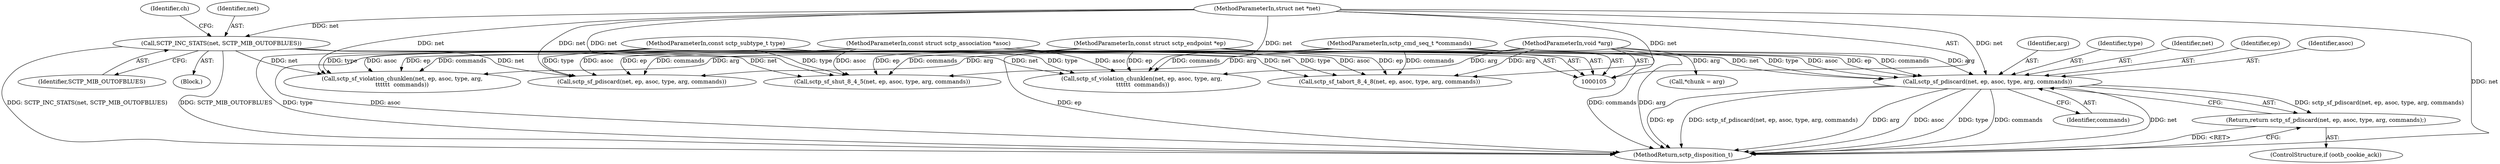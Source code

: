 digraph "0_linux_bf911e985d6bbaa328c20c3e05f4eb03de11fdd6@pointer" {
"1000260" [label="(Call,sctp_sf_pdiscard(net, ep, asoc, type, arg, commands))"];
"1000134" [label="(Call,SCTP_INC_STATS(net, SCTP_MIB_OUTOFBLUES))"];
"1000106" [label="(MethodParameterIn,struct net *net)"];
"1000107" [label="(MethodParameterIn,const struct sctp_endpoint *ep)"];
"1000108" [label="(MethodParameterIn,const struct sctp_association *asoc)"];
"1000109" [label="(MethodParameterIn,const sctp_subtype_t type)"];
"1000110" [label="(MethodParameterIn,void *arg)"];
"1000111" [label="(MethodParameterIn,sctp_cmd_seq_t *commands)"];
"1000259" [label="(Return,return sctp_sf_pdiscard(net, ep, asoc, type, arg, commands);)"];
"1000114" [label="(Call,*chunk = arg)"];
"1000265" [label="(Identifier,arg)"];
"1000134" [label="(Call,SCTP_INC_STATS(net, SCTP_MIB_OUTOFBLUES))"];
"1000264" [label="(Identifier,type)"];
"1000155" [label="(Call,sctp_sf_violation_chunklen(net, ep, asoc, type, arg,\n \t\t\t\t\t\t  commands))"];
"1000257" [label="(ControlStructure,if (ootb_cookie_ack))"];
"1000261" [label="(Identifier,net)"];
"1000110" [label="(MethodParameterIn,void *arg)"];
"1000269" [label="(Call,sctp_sf_tabort_8_4_8(net, ep, asoc, type, arg, commands))"];
"1000266" [label="(Identifier,commands)"];
"1000138" [label="(Identifier,ch)"];
"1000108" [label="(MethodParameterIn,const struct sctp_association *asoc)"];
"1000259" [label="(Return,return sctp_sf_pdiscard(net, ep, asoc, type, arg, commands);)"];
"1000249" [label="(Call,sctp_sf_shut_8_4_5(net, ep, asoc, type, arg, commands))"];
"1000107" [label="(MethodParameterIn,const struct sctp_endpoint *ep)"];
"1000135" [label="(Identifier,net)"];
"1000106" [label="(MethodParameterIn,struct net *net)"];
"1000112" [label="(Block,)"];
"1000111" [label="(MethodParameterIn,sctp_cmd_seq_t *commands)"];
"1000260" [label="(Call,sctp_sf_pdiscard(net, ep, asoc, type, arg, commands))"];
"1000109" [label="(MethodParameterIn,const sctp_subtype_t type)"];
"1000262" [label="(Identifier,ep)"];
"1000179" [label="(Call,sctp_sf_violation_chunklen(net, ep, asoc, type, arg,\n\t\t\t\t\t\t  commands))"];
"1000202" [label="(Call,sctp_sf_pdiscard(net, ep, asoc, type, arg, commands))"];
"1000276" [label="(MethodReturn,sctp_disposition_t)"];
"1000263" [label="(Identifier,asoc)"];
"1000136" [label="(Identifier,SCTP_MIB_OUTOFBLUES)"];
"1000260" -> "1000259"  [label="AST: "];
"1000260" -> "1000266"  [label="CFG: "];
"1000261" -> "1000260"  [label="AST: "];
"1000262" -> "1000260"  [label="AST: "];
"1000263" -> "1000260"  [label="AST: "];
"1000264" -> "1000260"  [label="AST: "];
"1000265" -> "1000260"  [label="AST: "];
"1000266" -> "1000260"  [label="AST: "];
"1000259" -> "1000260"  [label="CFG: "];
"1000260" -> "1000276"  [label="DDG: ep"];
"1000260" -> "1000276"  [label="DDG: sctp_sf_pdiscard(net, ep, asoc, type, arg, commands)"];
"1000260" -> "1000276"  [label="DDG: arg"];
"1000260" -> "1000276"  [label="DDG: asoc"];
"1000260" -> "1000276"  [label="DDG: type"];
"1000260" -> "1000276"  [label="DDG: commands"];
"1000260" -> "1000276"  [label="DDG: net"];
"1000260" -> "1000259"  [label="DDG: sctp_sf_pdiscard(net, ep, asoc, type, arg, commands)"];
"1000134" -> "1000260"  [label="DDG: net"];
"1000106" -> "1000260"  [label="DDG: net"];
"1000107" -> "1000260"  [label="DDG: ep"];
"1000108" -> "1000260"  [label="DDG: asoc"];
"1000109" -> "1000260"  [label="DDG: type"];
"1000110" -> "1000260"  [label="DDG: arg"];
"1000111" -> "1000260"  [label="DDG: commands"];
"1000134" -> "1000112"  [label="AST: "];
"1000134" -> "1000136"  [label="CFG: "];
"1000135" -> "1000134"  [label="AST: "];
"1000136" -> "1000134"  [label="AST: "];
"1000138" -> "1000134"  [label="CFG: "];
"1000134" -> "1000276"  [label="DDG: SCTP_INC_STATS(net, SCTP_MIB_OUTOFBLUES)"];
"1000134" -> "1000276"  [label="DDG: SCTP_MIB_OUTOFBLUES"];
"1000106" -> "1000134"  [label="DDG: net"];
"1000134" -> "1000155"  [label="DDG: net"];
"1000134" -> "1000179"  [label="DDG: net"];
"1000134" -> "1000202"  [label="DDG: net"];
"1000134" -> "1000249"  [label="DDG: net"];
"1000134" -> "1000269"  [label="DDG: net"];
"1000106" -> "1000105"  [label="AST: "];
"1000106" -> "1000276"  [label="DDG: net"];
"1000106" -> "1000155"  [label="DDG: net"];
"1000106" -> "1000179"  [label="DDG: net"];
"1000106" -> "1000202"  [label="DDG: net"];
"1000106" -> "1000249"  [label="DDG: net"];
"1000106" -> "1000269"  [label="DDG: net"];
"1000107" -> "1000105"  [label="AST: "];
"1000107" -> "1000276"  [label="DDG: ep"];
"1000107" -> "1000155"  [label="DDG: ep"];
"1000107" -> "1000179"  [label="DDG: ep"];
"1000107" -> "1000202"  [label="DDG: ep"];
"1000107" -> "1000249"  [label="DDG: ep"];
"1000107" -> "1000269"  [label="DDG: ep"];
"1000108" -> "1000105"  [label="AST: "];
"1000108" -> "1000276"  [label="DDG: asoc"];
"1000108" -> "1000155"  [label="DDG: asoc"];
"1000108" -> "1000179"  [label="DDG: asoc"];
"1000108" -> "1000202"  [label="DDG: asoc"];
"1000108" -> "1000249"  [label="DDG: asoc"];
"1000108" -> "1000269"  [label="DDG: asoc"];
"1000109" -> "1000105"  [label="AST: "];
"1000109" -> "1000276"  [label="DDG: type"];
"1000109" -> "1000155"  [label="DDG: type"];
"1000109" -> "1000179"  [label="DDG: type"];
"1000109" -> "1000202"  [label="DDG: type"];
"1000109" -> "1000249"  [label="DDG: type"];
"1000109" -> "1000269"  [label="DDG: type"];
"1000110" -> "1000105"  [label="AST: "];
"1000110" -> "1000276"  [label="DDG: arg"];
"1000110" -> "1000114"  [label="DDG: arg"];
"1000110" -> "1000155"  [label="DDG: arg"];
"1000110" -> "1000179"  [label="DDG: arg"];
"1000110" -> "1000202"  [label="DDG: arg"];
"1000110" -> "1000249"  [label="DDG: arg"];
"1000110" -> "1000269"  [label="DDG: arg"];
"1000111" -> "1000105"  [label="AST: "];
"1000111" -> "1000276"  [label="DDG: commands"];
"1000111" -> "1000155"  [label="DDG: commands"];
"1000111" -> "1000179"  [label="DDG: commands"];
"1000111" -> "1000202"  [label="DDG: commands"];
"1000111" -> "1000249"  [label="DDG: commands"];
"1000111" -> "1000269"  [label="DDG: commands"];
"1000259" -> "1000257"  [label="AST: "];
"1000276" -> "1000259"  [label="CFG: "];
"1000259" -> "1000276"  [label="DDG: <RET>"];
}
